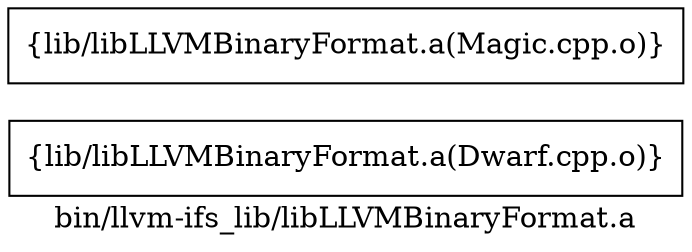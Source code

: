 digraph "bin/llvm-ifs_lib/libLLVMBinaryFormat.a" {
	label="bin/llvm-ifs_lib/libLLVMBinaryFormat.a";
	rankdir=LR;

	Node0x55ffef7acc38 [shape=record,shape=box,group=0,label="{lib/libLLVMBinaryFormat.a(Dwarf.cpp.o)}"];
	Node0x55ffef7adb38 [shape=record,shape=box,group=0,label="{lib/libLLVMBinaryFormat.a(Magic.cpp.o)}"];
}
